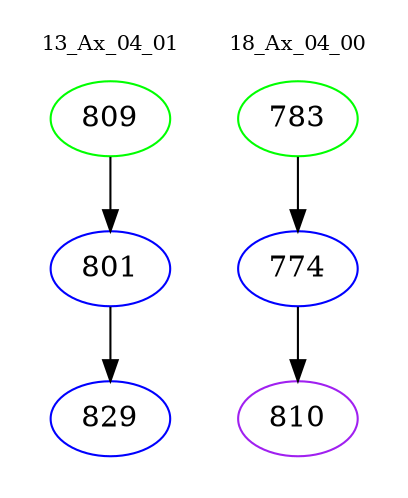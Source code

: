 digraph{
subgraph cluster_0 {
color = white
label = "13_Ax_04_01";
fontsize=10;
T0_809 [label="809", color="green"]
T0_809 -> T0_801 [color="black"]
T0_801 [label="801", color="blue"]
T0_801 -> T0_829 [color="black"]
T0_829 [label="829", color="blue"]
}
subgraph cluster_1 {
color = white
label = "18_Ax_04_00";
fontsize=10;
T1_783 [label="783", color="green"]
T1_783 -> T1_774 [color="black"]
T1_774 [label="774", color="blue"]
T1_774 -> T1_810 [color="black"]
T1_810 [label="810", color="purple"]
}
}
